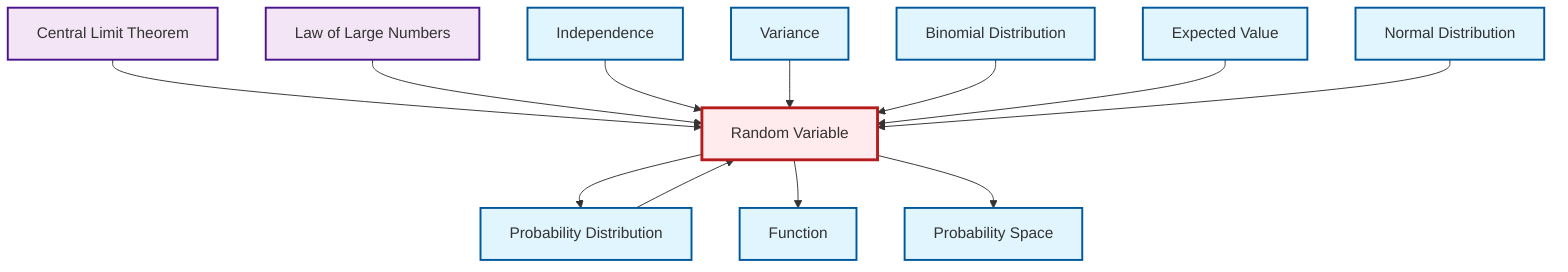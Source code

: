 graph TD
    classDef definition fill:#e1f5fe,stroke:#01579b,stroke-width:2px
    classDef theorem fill:#f3e5f5,stroke:#4a148c,stroke-width:2px
    classDef axiom fill:#fff3e0,stroke:#e65100,stroke-width:2px
    classDef example fill:#e8f5e9,stroke:#1b5e20,stroke-width:2px
    classDef current fill:#ffebee,stroke:#b71c1c,stroke-width:3px
    def-probability-space["Probability Space"]:::definition
    def-expectation["Expected Value"]:::definition
    def-function["Function"]:::definition
    def-independence["Independence"]:::definition
    thm-law-of-large-numbers["Law of Large Numbers"]:::theorem
    def-variance["Variance"]:::definition
    def-probability-distribution["Probability Distribution"]:::definition
    def-normal-distribution["Normal Distribution"]:::definition
    thm-central-limit["Central Limit Theorem"]:::theorem
    def-binomial-distribution["Binomial Distribution"]:::definition
    def-random-variable["Random Variable"]:::definition
    def-probability-distribution --> def-random-variable
    thm-central-limit --> def-random-variable
    thm-law-of-large-numbers --> def-random-variable
    def-independence --> def-random-variable
    def-variance --> def-random-variable
    def-binomial-distribution --> def-random-variable
    def-expectation --> def-random-variable
    def-random-variable --> def-probability-distribution
    def-random-variable --> def-function
    def-random-variable --> def-probability-space
    def-normal-distribution --> def-random-variable
    class def-random-variable current